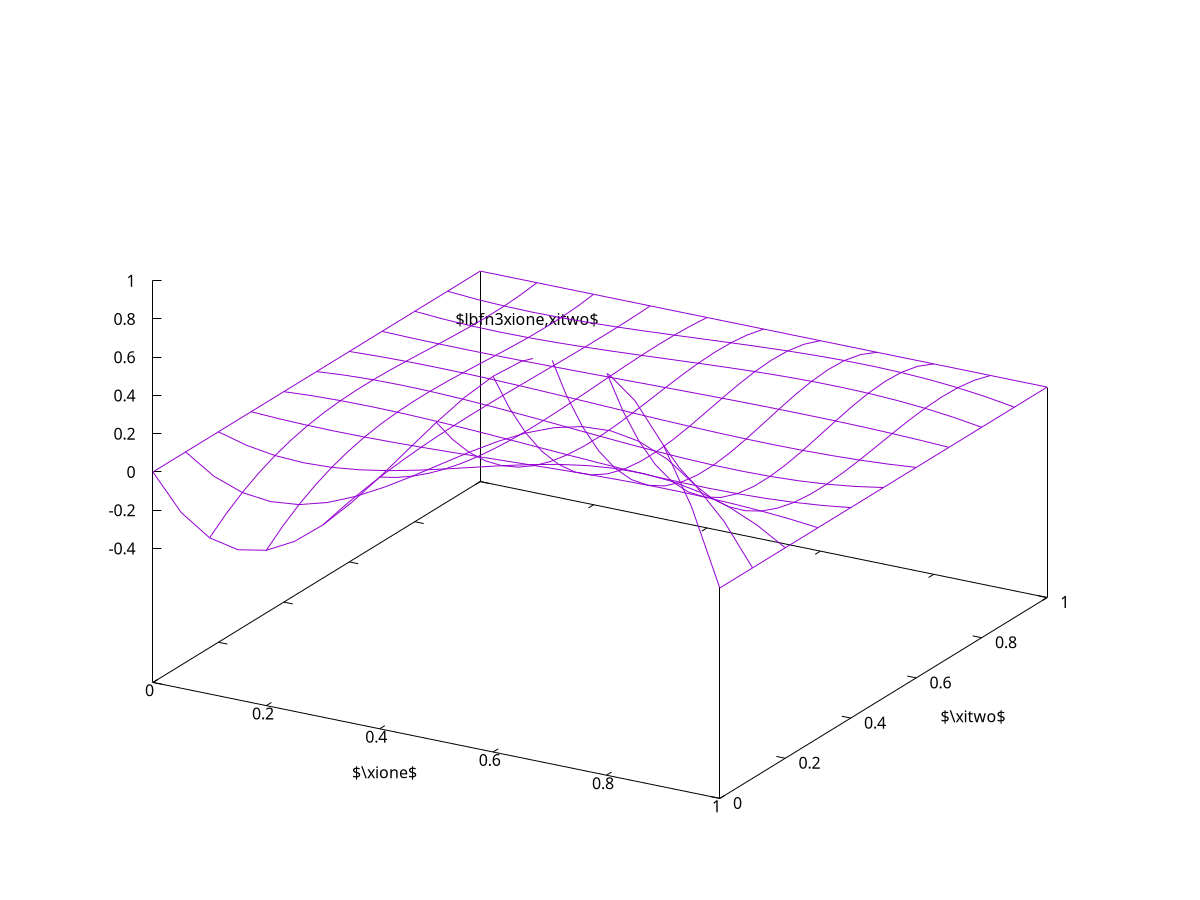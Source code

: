 #set title "Bicubic Lagrange basis functions"
set nokey
set samples 21
set isosample 11
set xlabel "$\\xione$"
set ylabel "$\\xitwo$"
set label 3  "$\\lbfn{3}{\\xione,\\xitwo}$"  at 0.66, 0.00, 1.20 centre
#set xtics  0.00,0.25,1
#set ytics -0.25,0.25,1
psi3(x,y)=  (9.0/4.0)*x*(3.0*x-1.0)*(1.0-x)*(3.0*y-1.0)*(3.0*y-2.0)*(1.0-y)
set xrange [0:1]
set yrange [0:1]
set zrange [-0.4:1]
splot psi3(x,y)

 
